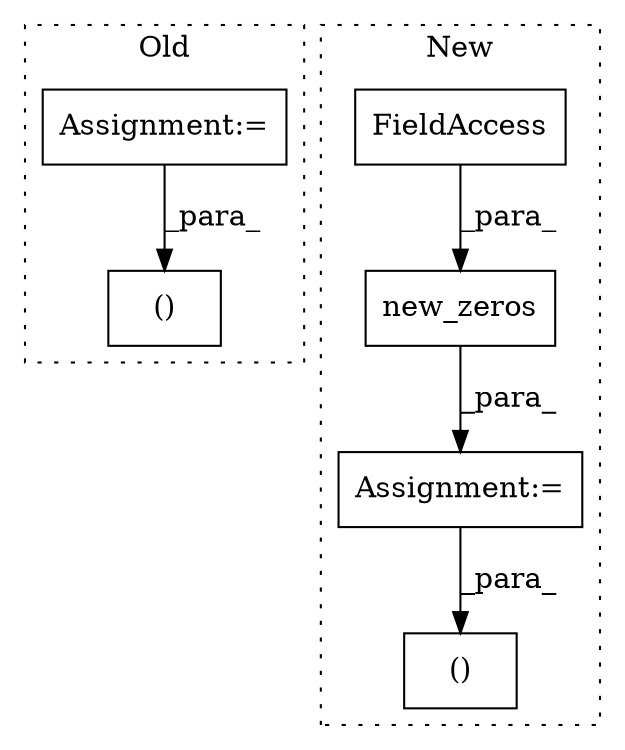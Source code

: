 digraph G {
subgraph cluster0 {
1 [label="()" a="106" s="7799" l="255" shape="box"];
4 [label="Assignment:=" a="7" s="6458" l="1" shape="box"];
label = "Old";
style="dotted";
}
subgraph cluster1 {
2 [label="new_zeros" a="32" s="6424,6471" l="10,1" shape="box"];
3 [label="Assignment:=" a="7" s="6414" l="1" shape="box"];
5 [label="()" a="106" s="7974" l="27" shape="box"];
6 [label="FieldAccess" a="22" s="6461" l="10" shape="box"];
label = "New";
style="dotted";
}
2 -> 3 [label="_para_"];
3 -> 5 [label="_para_"];
4 -> 1 [label="_para_"];
6 -> 2 [label="_para_"];
}